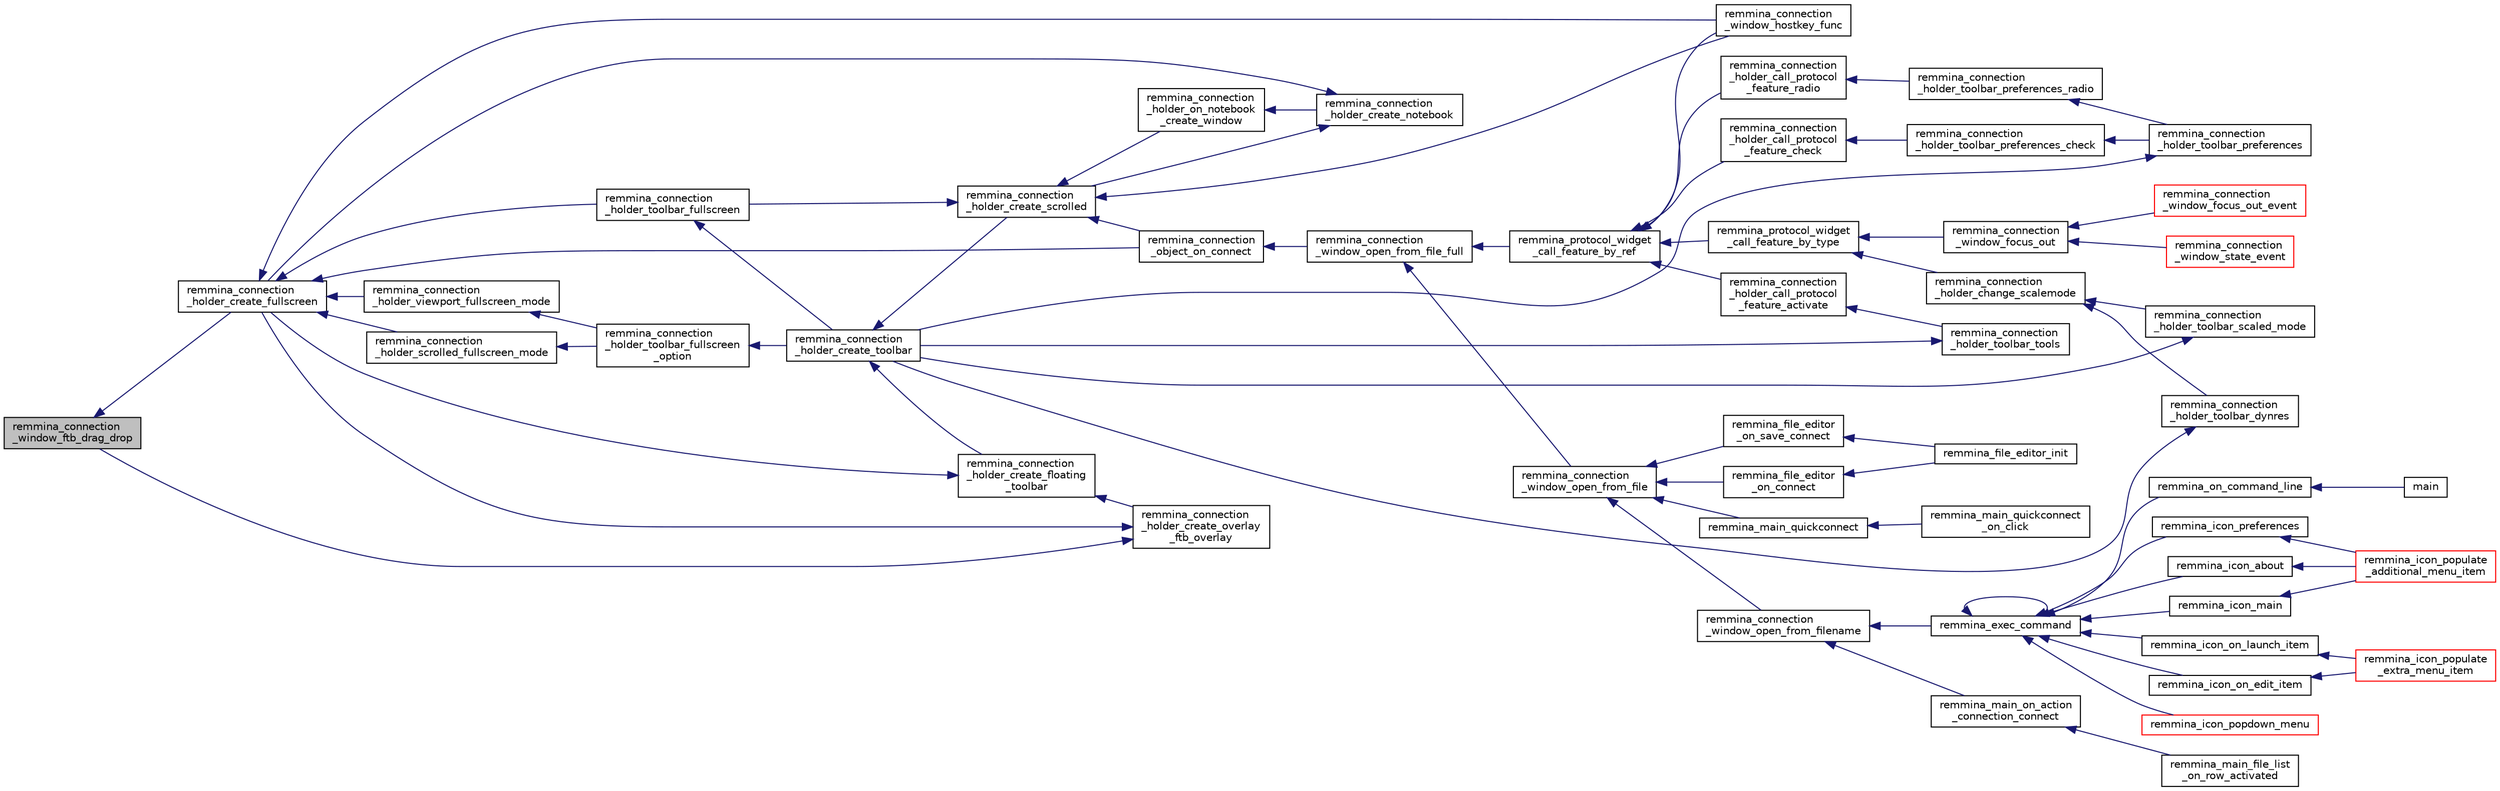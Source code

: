 digraph "remmina_connection_window_ftb_drag_drop"
{
  edge [fontname="Helvetica",fontsize="10",labelfontname="Helvetica",labelfontsize="10"];
  node [fontname="Helvetica",fontsize="10",shape=record];
  rankdir="LR";
  Node13694 [label="remmina_connection\l_window_ftb_drag_drop",height=0.2,width=0.4,color="black", fillcolor="grey75", style="filled", fontcolor="black"];
  Node13694 -> Node13695 [dir="back",color="midnightblue",fontsize="10",style="solid",fontname="Helvetica"];
  Node13695 [label="remmina_connection\l_holder_create_fullscreen",height=0.2,width=0.4,color="black", fillcolor="white", style="filled",URL="$remmina__connection__window_8c.html#ae67ca4d276339723c1ff87fc224eaccf"];
  Node13695 -> Node13696 [dir="back",color="midnightblue",fontsize="10",style="solid",fontname="Helvetica"];
  Node13696 [label="remmina_connection\l_holder_toolbar_fullscreen",height=0.2,width=0.4,color="black", fillcolor="white", style="filled",URL="$remmina__connection__window_8c.html#a02ac20f50f1b7b816bd7208127efdbee"];
  Node13696 -> Node13697 [dir="back",color="midnightblue",fontsize="10",style="solid",fontname="Helvetica"];
  Node13697 [label="remmina_connection\l_holder_create_toolbar",height=0.2,width=0.4,color="black", fillcolor="white", style="filled",URL="$remmina__connection__window_8c.html#af8138da72278e9e9000276e08a6fd984"];
  Node13697 -> Node13698 [dir="back",color="midnightblue",fontsize="10",style="solid",fontname="Helvetica"];
  Node13698 [label="remmina_connection\l_holder_create_floating\l_toolbar",height=0.2,width=0.4,color="black", fillcolor="white", style="filled",URL="$remmina__connection__window_8c.html#a967dca6c1876afc3e6bcb763f9709d43"];
  Node13698 -> Node13699 [dir="back",color="midnightblue",fontsize="10",style="solid",fontname="Helvetica"];
  Node13699 [label="remmina_connection\l_holder_create_overlay\l_ftb_overlay",height=0.2,width=0.4,color="black", fillcolor="white", style="filled",URL="$remmina__connection__window_8c.html#ab2edcb806312b3367c70fbb13c383ae0"];
  Node13699 -> Node13694 [dir="back",color="midnightblue",fontsize="10",style="solid",fontname="Helvetica"];
  Node13699 -> Node13695 [dir="back",color="midnightblue",fontsize="10",style="solid",fontname="Helvetica"];
  Node13698 -> Node13695 [dir="back",color="midnightblue",fontsize="10",style="solid",fontname="Helvetica"];
  Node13697 -> Node13700 [dir="back",color="midnightblue",fontsize="10",style="solid",fontname="Helvetica"];
  Node13700 [label="remmina_connection\l_holder_create_scrolled",height=0.2,width=0.4,color="black", fillcolor="white", style="filled",URL="$remmina__connection__window_8c.html#a57b3656c37df65d276ddd50a16906dc7"];
  Node13700 -> Node13696 [dir="back",color="midnightblue",fontsize="10",style="solid",fontname="Helvetica"];
  Node13700 -> Node13701 [dir="back",color="midnightblue",fontsize="10",style="solid",fontname="Helvetica"];
  Node13701 [label="remmina_connection\l_holder_on_notebook\l_create_window",height=0.2,width=0.4,color="black", fillcolor="white", style="filled",URL="$remmina__connection__window_8c.html#a2f5fc595c1aad851962aa58e2009bcce"];
  Node13701 -> Node13702 [dir="back",color="midnightblue",fontsize="10",style="solid",fontname="Helvetica"];
  Node13702 [label="remmina_connection\l_holder_create_notebook",height=0.2,width=0.4,color="black", fillcolor="white", style="filled",URL="$remmina__connection__window_8c.html#ae616dc409c5775dc73d9a83c1f081705"];
  Node13702 -> Node13700 [dir="back",color="midnightblue",fontsize="10",style="solid",fontname="Helvetica"];
  Node13702 -> Node13695 [dir="back",color="midnightblue",fontsize="10",style="solid",fontname="Helvetica"];
  Node13700 -> Node13703 [dir="back",color="midnightblue",fontsize="10",style="solid",fontname="Helvetica"];
  Node13703 [label="remmina_connection\l_window_hostkey_func",height=0.2,width=0.4,color="black", fillcolor="white", style="filled",URL="$remmina__connection__window_8c.html#abef663d930076deb3105f86dabe2a9c3"];
  Node13700 -> Node13704 [dir="back",color="midnightblue",fontsize="10",style="solid",fontname="Helvetica"];
  Node13704 [label="remmina_connection\l_object_on_connect",height=0.2,width=0.4,color="black", fillcolor="white", style="filled",URL="$remmina__connection__window_8c.html#a0ad685a873ecef95ec13caba17e0c22e"];
  Node13704 -> Node13705 [dir="back",color="midnightblue",fontsize="10",style="solid",fontname="Helvetica"];
  Node13705 [label="remmina_connection\l_window_open_from_file_full",height=0.2,width=0.4,color="black", fillcolor="white", style="filled",URL="$remmina__connection__window_8h.html#adbf2b670ca3bae96a99cb0b36021a961"];
  Node13705 -> Node13706 [dir="back",color="midnightblue",fontsize="10",style="solid",fontname="Helvetica"];
  Node13706 [label="remmina_connection\l_window_open_from_file",height=0.2,width=0.4,color="black", fillcolor="white", style="filled",URL="$remmina__connection__window_8h.html#a1c7f722a89609523cc4de079cc82f23c"];
  Node13706 -> Node13707 [dir="back",color="midnightblue",fontsize="10",style="solid",fontname="Helvetica"];
  Node13707 [label="remmina_connection\l_window_open_from_filename",height=0.2,width=0.4,color="black", fillcolor="white", style="filled",URL="$remmina__connection__window_8h.html#ab0ed27ef360efc7d92906cbabf9da5db"];
  Node13707 -> Node13708 [dir="back",color="midnightblue",fontsize="10",style="solid",fontname="Helvetica"];
  Node13708 [label="remmina_exec_command",height=0.2,width=0.4,color="black", fillcolor="white", style="filled",URL="$remmina__exec_8h.html#a424cabdcff647797061e7482049d62a7"];
  Node13708 -> Node13709 [dir="back",color="midnightblue",fontsize="10",style="solid",fontname="Helvetica"];
  Node13709 [label="remmina_on_command_line",height=0.2,width=0.4,color="black", fillcolor="white", style="filled",URL="$remmina_8c.html#aeb286fc5bd52ab5382ab8cb495dc2914"];
  Node13709 -> Node13710 [dir="back",color="midnightblue",fontsize="10",style="solid",fontname="Helvetica"];
  Node13710 [label="main",height=0.2,width=0.4,color="black", fillcolor="white", style="filled",URL="$remmina_8c.html#a0ddf1224851353fc92bfbff6f499fa97"];
  Node13708 -> Node13708 [dir="back",color="midnightblue",fontsize="10",style="solid",fontname="Helvetica"];
  Node13708 -> Node13711 [dir="back",color="midnightblue",fontsize="10",style="solid",fontname="Helvetica"];
  Node13711 [label="remmina_icon_main",height=0.2,width=0.4,color="black", fillcolor="white", style="filled",URL="$remmina__icon_8c.html#a920476110ab6410c8fc8cf734109e497"];
  Node13711 -> Node13712 [dir="back",color="midnightblue",fontsize="10",style="solid",fontname="Helvetica"];
  Node13712 [label="remmina_icon_populate\l_additional_menu_item",height=0.2,width=0.4,color="red", fillcolor="white", style="filled",URL="$remmina__icon_8c.html#a8aaf73ed94cf20dcce1c7be26262cb56"];
  Node13708 -> Node13722 [dir="back",color="midnightblue",fontsize="10",style="solid",fontname="Helvetica"];
  Node13722 [label="remmina_icon_preferences",height=0.2,width=0.4,color="black", fillcolor="white", style="filled",URL="$remmina__icon_8c.html#ad3b0e3d12e4854eae05b1afea19da404"];
  Node13722 -> Node13712 [dir="back",color="midnightblue",fontsize="10",style="solid",fontname="Helvetica"];
  Node13708 -> Node13723 [dir="back",color="midnightblue",fontsize="10",style="solid",fontname="Helvetica"];
  Node13723 [label="remmina_icon_about",height=0.2,width=0.4,color="black", fillcolor="white", style="filled",URL="$remmina__icon_8c.html#a5cdf1958ef01e49889bcee2e90e2cf71"];
  Node13723 -> Node13712 [dir="back",color="midnightblue",fontsize="10",style="solid",fontname="Helvetica"];
  Node13708 -> Node13724 [dir="back",color="midnightblue",fontsize="10",style="solid",fontname="Helvetica"];
  Node13724 [label="remmina_icon_on_launch_item",height=0.2,width=0.4,color="black", fillcolor="white", style="filled",URL="$remmina__icon_8c.html#ad1699688680e12abcfd5c74dd2f76d83"];
  Node13724 -> Node13725 [dir="back",color="midnightblue",fontsize="10",style="solid",fontname="Helvetica"];
  Node13725 [label="remmina_icon_populate\l_extra_menu_item",height=0.2,width=0.4,color="red", fillcolor="white", style="filled",URL="$remmina__icon_8c.html#a2847311861df3a2f1c8bbcd35cf3fd6f"];
  Node13708 -> Node13727 [dir="back",color="midnightblue",fontsize="10",style="solid",fontname="Helvetica"];
  Node13727 [label="remmina_icon_on_edit_item",height=0.2,width=0.4,color="black", fillcolor="white", style="filled",URL="$remmina__icon_8c.html#af8708120906a8dc41a7998ebf9ecd129"];
  Node13727 -> Node13725 [dir="back",color="midnightblue",fontsize="10",style="solid",fontname="Helvetica"];
  Node13708 -> Node13728 [dir="back",color="midnightblue",fontsize="10",style="solid",fontname="Helvetica"];
  Node13728 [label="remmina_icon_popdown_menu",height=0.2,width=0.4,color="red", fillcolor="white", style="filled",URL="$remmina__icon_8c.html#a444be76e3c3a065279c5f9abc7fae833"];
  Node13707 -> Node13729 [dir="back",color="midnightblue",fontsize="10",style="solid",fontname="Helvetica"];
  Node13729 [label="remmina_main_on_action\l_connection_connect",height=0.2,width=0.4,color="black", fillcolor="white", style="filled",URL="$remmina__main_8c.html#ae023d1cb099a4f7bee79f13760566cbf"];
  Node13729 -> Node13730 [dir="back",color="midnightblue",fontsize="10",style="solid",fontname="Helvetica"];
  Node13730 [label="remmina_main_file_list\l_on_row_activated",height=0.2,width=0.4,color="black", fillcolor="white", style="filled",URL="$remmina__main_8c.html#aba1a89a2400c5cc8373c6bd34602ac10"];
  Node13706 -> Node13731 [dir="back",color="midnightblue",fontsize="10",style="solid",fontname="Helvetica"];
  Node13731 [label="remmina_file_editor\l_on_connect",height=0.2,width=0.4,color="black", fillcolor="white", style="filled",URL="$remmina__file__editor_8c.html#a73b8581fd1fd77532b748d91a2951f25"];
  Node13731 -> Node13715 [dir="back",color="midnightblue",fontsize="10",style="solid",fontname="Helvetica"];
  Node13715 [label="remmina_file_editor_init",height=0.2,width=0.4,color="black", fillcolor="white", style="filled",URL="$remmina__file__editor_8c.html#a9afd8d41c66f547320930eb331f3124d"];
  Node13706 -> Node13716 [dir="back",color="midnightblue",fontsize="10",style="solid",fontname="Helvetica"];
  Node13716 [label="remmina_file_editor\l_on_save_connect",height=0.2,width=0.4,color="black", fillcolor="white", style="filled",URL="$remmina__file__editor_8c.html#a57224f3f69f04f398de563b71be6b18e"];
  Node13716 -> Node13715 [dir="back",color="midnightblue",fontsize="10",style="solid",fontname="Helvetica"];
  Node13706 -> Node13732 [dir="back",color="midnightblue",fontsize="10",style="solid",fontname="Helvetica"];
  Node13732 [label="remmina_main_quickconnect",height=0.2,width=0.4,color="black", fillcolor="white", style="filled",URL="$remmina__main_8c.html#a802458852abacebfb16f1f4295806a01"];
  Node13732 -> Node13733 [dir="back",color="midnightblue",fontsize="10",style="solid",fontname="Helvetica"];
  Node13733 [label="remmina_main_quickconnect\l_on_click",height=0.2,width=0.4,color="black", fillcolor="white", style="filled",URL="$remmina__main_8c.html#a210e9e04c7c97cc86412044de31f659d"];
  Node13705 -> Node13734 [dir="back",color="midnightblue",fontsize="10",style="solid",fontname="Helvetica"];
  Node13734 [label="remmina_protocol_widget\l_call_feature_by_ref",height=0.2,width=0.4,color="black", fillcolor="white", style="filled",URL="$remmina__protocol__widget_8h.html#a605b69a9aa4393024369cc5070488692"];
  Node13734 -> Node13735 [dir="back",color="midnightblue",fontsize="10",style="solid",fontname="Helvetica"];
  Node13735 [label="remmina_connection\l_holder_call_protocol\l_feature_radio",height=0.2,width=0.4,color="black", fillcolor="white", style="filled",URL="$remmina__connection__window_8c.html#a86280cb973101817f7410af393bc2f98"];
  Node13735 -> Node13736 [dir="back",color="midnightblue",fontsize="10",style="solid",fontname="Helvetica"];
  Node13736 [label="remmina_connection\l_holder_toolbar_preferences_radio",height=0.2,width=0.4,color="black", fillcolor="white", style="filled",URL="$remmina__connection__window_8c.html#a1ddab4aacc284c606ab237eae9c0b5a9"];
  Node13736 -> Node13737 [dir="back",color="midnightblue",fontsize="10",style="solid",fontname="Helvetica"];
  Node13737 [label="remmina_connection\l_holder_toolbar_preferences",height=0.2,width=0.4,color="black", fillcolor="white", style="filled",URL="$remmina__connection__window_8c.html#a78ec7d6e66d6e6569c1a9a0230c74bc8"];
  Node13737 -> Node13697 [dir="back",color="midnightblue",fontsize="10",style="solid",fontname="Helvetica"];
  Node13734 -> Node13738 [dir="back",color="midnightblue",fontsize="10",style="solid",fontname="Helvetica"];
  Node13738 [label="remmina_connection\l_holder_call_protocol\l_feature_check",height=0.2,width=0.4,color="black", fillcolor="white", style="filled",URL="$remmina__connection__window_8c.html#a8d924ded7fe147df8b5f113e2fb1d6e7"];
  Node13738 -> Node13739 [dir="back",color="midnightblue",fontsize="10",style="solid",fontname="Helvetica"];
  Node13739 [label="remmina_connection\l_holder_toolbar_preferences_check",height=0.2,width=0.4,color="black", fillcolor="white", style="filled",URL="$remmina__connection__window_8c.html#ada0dce340f5f1484c496a2357e8a2c69"];
  Node13739 -> Node13737 [dir="back",color="midnightblue",fontsize="10",style="solid",fontname="Helvetica"];
  Node13734 -> Node13740 [dir="back",color="midnightblue",fontsize="10",style="solid",fontname="Helvetica"];
  Node13740 [label="remmina_connection\l_holder_call_protocol\l_feature_activate",height=0.2,width=0.4,color="black", fillcolor="white", style="filled",URL="$remmina__connection__window_8c.html#a4507b43c6fd10bc68d9512c6b253a552"];
  Node13740 -> Node13741 [dir="back",color="midnightblue",fontsize="10",style="solid",fontname="Helvetica"];
  Node13741 [label="remmina_connection\l_holder_toolbar_tools",height=0.2,width=0.4,color="black", fillcolor="white", style="filled",URL="$remmina__connection__window_8c.html#a51cc0b2274049920f67c71047bd76213"];
  Node13741 -> Node13697 [dir="back",color="midnightblue",fontsize="10",style="solid",fontname="Helvetica"];
  Node13734 -> Node13703 [dir="back",color="midnightblue",fontsize="10",style="solid",fontname="Helvetica"];
  Node13734 -> Node13742 [dir="back",color="midnightblue",fontsize="10",style="solid",fontname="Helvetica"];
  Node13742 [label="remmina_protocol_widget\l_call_feature_by_type",height=0.2,width=0.4,color="black", fillcolor="white", style="filled",URL="$remmina__protocol__widget_8h.html#a6a630e96e5b914d60d678ae8eaad4cd9"];
  Node13742 -> Node13743 [dir="back",color="midnightblue",fontsize="10",style="solid",fontname="Helvetica"];
  Node13743 [label="remmina_connection\l_holder_change_scalemode",height=0.2,width=0.4,color="black", fillcolor="white", style="filled",URL="$remmina__connection__window_8c.html#a5565ebedf82eb9f2d54b7f447b4c930e"];
  Node13743 -> Node13744 [dir="back",color="midnightblue",fontsize="10",style="solid",fontname="Helvetica"];
  Node13744 [label="remmina_connection\l_holder_toolbar_dynres",height=0.2,width=0.4,color="black", fillcolor="white", style="filled",URL="$remmina__connection__window_8c.html#a576e3800c7371f63b27e3832848ac4e5"];
  Node13744 -> Node13697 [dir="back",color="midnightblue",fontsize="10",style="solid",fontname="Helvetica"];
  Node13743 -> Node13745 [dir="back",color="midnightblue",fontsize="10",style="solid",fontname="Helvetica"];
  Node13745 [label="remmina_connection\l_holder_toolbar_scaled_mode",height=0.2,width=0.4,color="black", fillcolor="white", style="filled",URL="$remmina__connection__window_8c.html#ad6136dd7c0867a5a5f1c0b0645632ee4"];
  Node13745 -> Node13697 [dir="back",color="midnightblue",fontsize="10",style="solid",fontname="Helvetica"];
  Node13742 -> Node13746 [dir="back",color="midnightblue",fontsize="10",style="solid",fontname="Helvetica"];
  Node13746 [label="remmina_connection\l_window_focus_out",height=0.2,width=0.4,color="black", fillcolor="white", style="filled",URL="$remmina__connection__window_8c.html#a8c242e0a7ee57ed79099c330d696b43f"];
  Node13746 -> Node13747 [dir="back",color="midnightblue",fontsize="10",style="solid",fontname="Helvetica"];
  Node13747 [label="remmina_connection\l_window_focus_out_event",height=0.2,width=0.4,color="red", fillcolor="white", style="filled",URL="$remmina__connection__window_8c.html#a539828a1dd435bee083d82136691176c"];
  Node13746 -> Node13749 [dir="back",color="midnightblue",fontsize="10",style="solid",fontname="Helvetica"];
  Node13749 [label="remmina_connection\l_window_state_event",height=0.2,width=0.4,color="red", fillcolor="white", style="filled",URL="$remmina__connection__window_8c.html#a174d5b1e983a96c98aae2e8078f462bd"];
  Node13695 -> Node13750 [dir="back",color="midnightblue",fontsize="10",style="solid",fontname="Helvetica"];
  Node13750 [label="remmina_connection\l_holder_viewport_fullscreen_mode",height=0.2,width=0.4,color="black", fillcolor="white", style="filled",URL="$remmina__connection__window_8c.html#a0e99d0ff8c39f2c6de508eee9ef498c5"];
  Node13750 -> Node13751 [dir="back",color="midnightblue",fontsize="10",style="solid",fontname="Helvetica"];
  Node13751 [label="remmina_connection\l_holder_toolbar_fullscreen\l_option",height=0.2,width=0.4,color="black", fillcolor="white", style="filled",URL="$remmina__connection__window_8c.html#a1415cdcbed0e6fe9a7978586bf132207"];
  Node13751 -> Node13697 [dir="back",color="midnightblue",fontsize="10",style="solid",fontname="Helvetica"];
  Node13695 -> Node13752 [dir="back",color="midnightblue",fontsize="10",style="solid",fontname="Helvetica"];
  Node13752 [label="remmina_connection\l_holder_scrolled_fullscreen_mode",height=0.2,width=0.4,color="black", fillcolor="white", style="filled",URL="$remmina__connection__window_8c.html#aa25cae5c0e15e13b817b925e42a044a9"];
  Node13752 -> Node13751 [dir="back",color="midnightblue",fontsize="10",style="solid",fontname="Helvetica"];
  Node13695 -> Node13703 [dir="back",color="midnightblue",fontsize="10",style="solid",fontname="Helvetica"];
  Node13695 -> Node13704 [dir="back",color="midnightblue",fontsize="10",style="solid",fontname="Helvetica"];
}

